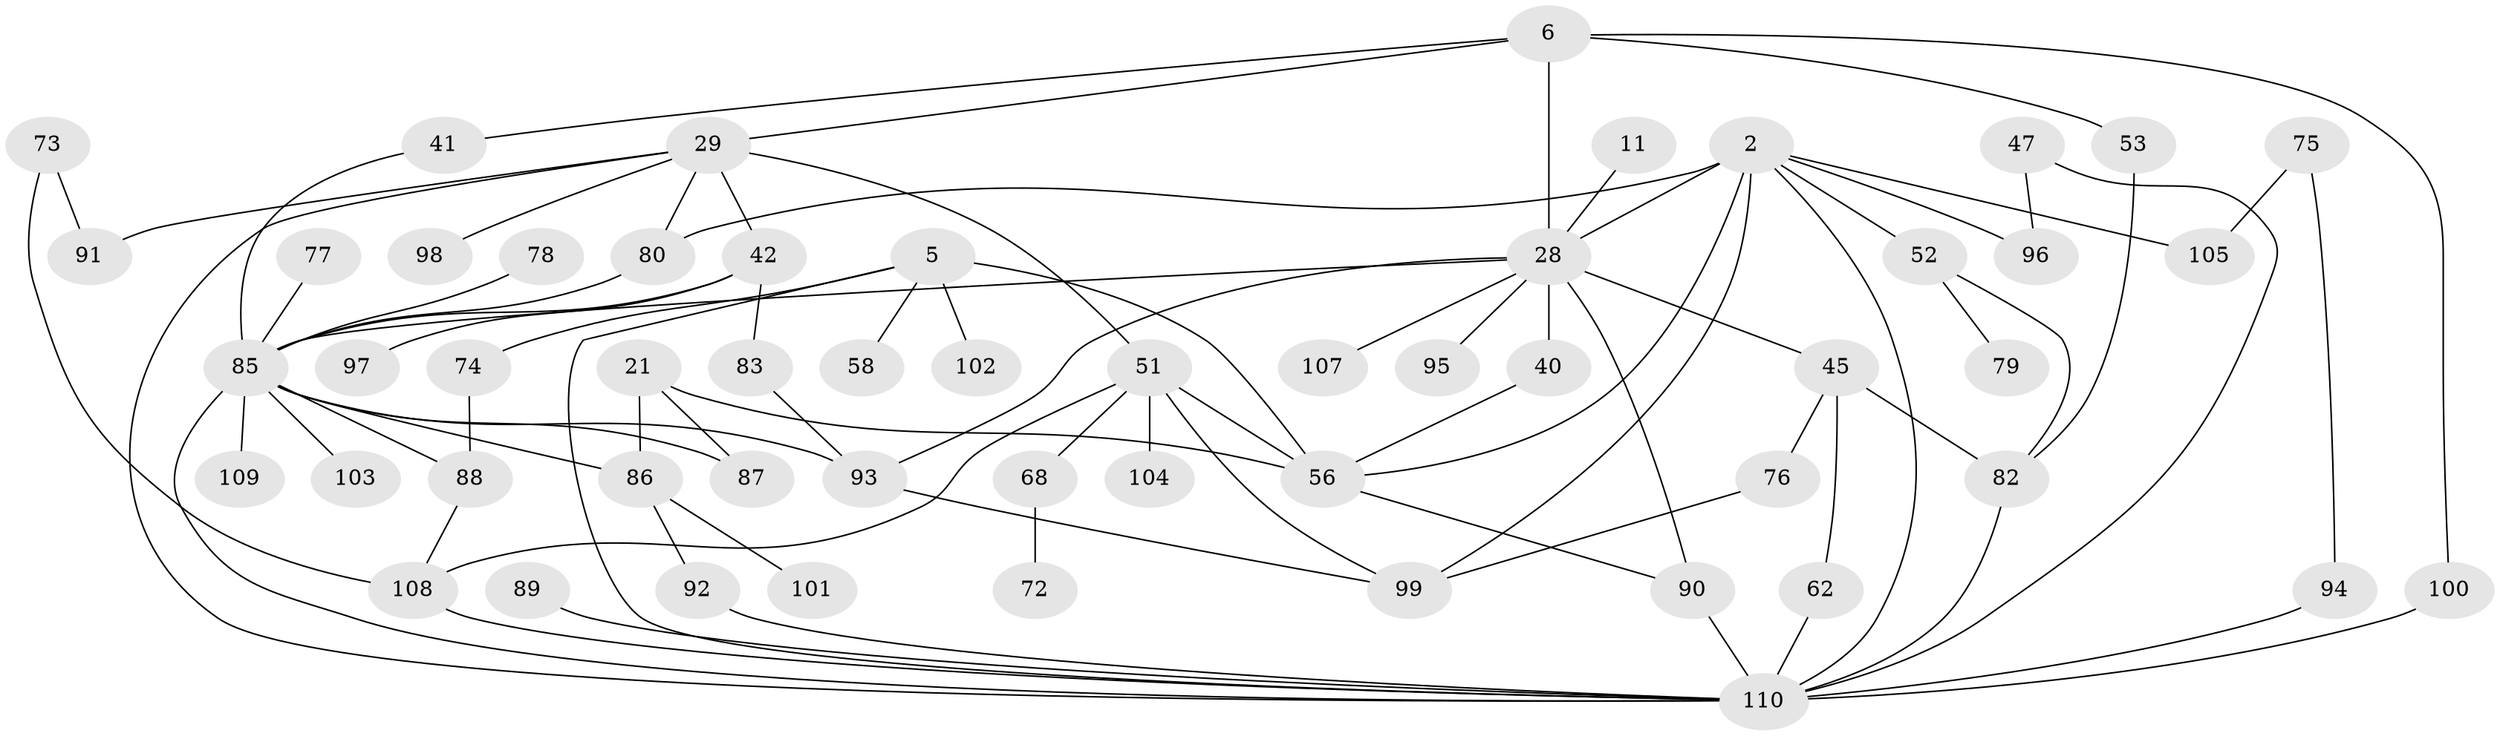 // original degree distribution, {7: 0.02727272727272727, 9: 0.00909090909090909, 4: 0.11818181818181818, 5: 0.02727272727272727, 6: 0.03636363636363636, 3: 0.20909090909090908, 1: 0.2, 2: 0.36363636363636365, 8: 0.00909090909090909}
// Generated by graph-tools (version 1.1) at 2025/41/03/09/25 04:41:01]
// undirected, 55 vertices, 84 edges
graph export_dot {
graph [start="1"]
  node [color=gray90,style=filled];
  2;
  5;
  6;
  11;
  21 [super="+17"];
  28 [super="+7+1"];
  29 [super="+9+18+22"];
  40;
  41;
  42;
  45 [super="+44+39"];
  47;
  51 [super="+15"];
  52 [super="+48"];
  53 [super="+30"];
  56 [super="+4"];
  58 [super="+25"];
  62;
  68;
  72;
  73;
  74 [super="+46"];
  75;
  76;
  77;
  78;
  79;
  80 [super="+8+63+50"];
  82 [super="+37"];
  83;
  85 [super="+26+57"];
  86 [super="+65"];
  87 [super="+81"];
  88 [super="+67"];
  89;
  90 [super="+69+61+84+55"];
  91;
  92;
  93 [super="+71"];
  94;
  95;
  96 [super="+36"];
  97;
  98;
  99 [super="+35+14+64"];
  100 [super="+34"];
  101;
  102;
  103;
  104;
  105 [super="+60"];
  107;
  108 [super="+38+70"];
  109;
  110 [super="+54+16+106"];
  2 -- 56;
  2 -- 28 [weight=2];
  2 -- 80;
  2 -- 110;
  2 -- 96;
  2 -- 99;
  2 -- 105;
  2 -- 52;
  5 -- 102;
  5 -- 56 [weight=2];
  5 -- 110;
  5 -- 74;
  5 -- 58;
  6 -- 41;
  6 -- 28 [weight=2];
  6 -- 29;
  6 -- 100;
  6 -- 53;
  11 -- 28;
  21 -- 56 [weight=2];
  21 -- 86;
  21 -- 87;
  28 -- 95;
  28 -- 40;
  28 -- 107;
  28 -- 45 [weight=2];
  28 -- 85;
  28 -- 93;
  28 -- 90;
  29 -- 42;
  29 -- 110;
  29 -- 80;
  29 -- 91;
  29 -- 51 [weight=2];
  29 -- 98;
  40 -- 56;
  41 -- 85;
  42 -- 83;
  42 -- 97;
  42 -- 85;
  45 -- 62;
  45 -- 82;
  45 -- 76;
  47 -- 110;
  47 -- 96;
  51 -- 68;
  51 -- 104;
  51 -- 56;
  51 -- 108 [weight=2];
  51 -- 99;
  52 -- 79;
  52 -- 82;
  53 -- 82;
  56 -- 90;
  62 -- 110;
  68 -- 72;
  73 -- 91;
  73 -- 108;
  74 -- 88;
  75 -- 94;
  75 -- 105;
  76 -- 99;
  77 -- 85;
  78 -- 85;
  80 -- 85;
  82 -- 110 [weight=2];
  83 -- 93;
  85 -- 103;
  85 -- 93;
  85 -- 110 [weight=2];
  85 -- 109;
  85 -- 88 [weight=2];
  85 -- 86;
  85 -- 87;
  86 -- 101;
  86 -- 92;
  88 -- 108;
  89 -- 110;
  90 -- 110;
  92 -- 110;
  93 -- 99;
  94 -- 110;
  100 -- 110 [weight=2];
  108 -- 110;
}
